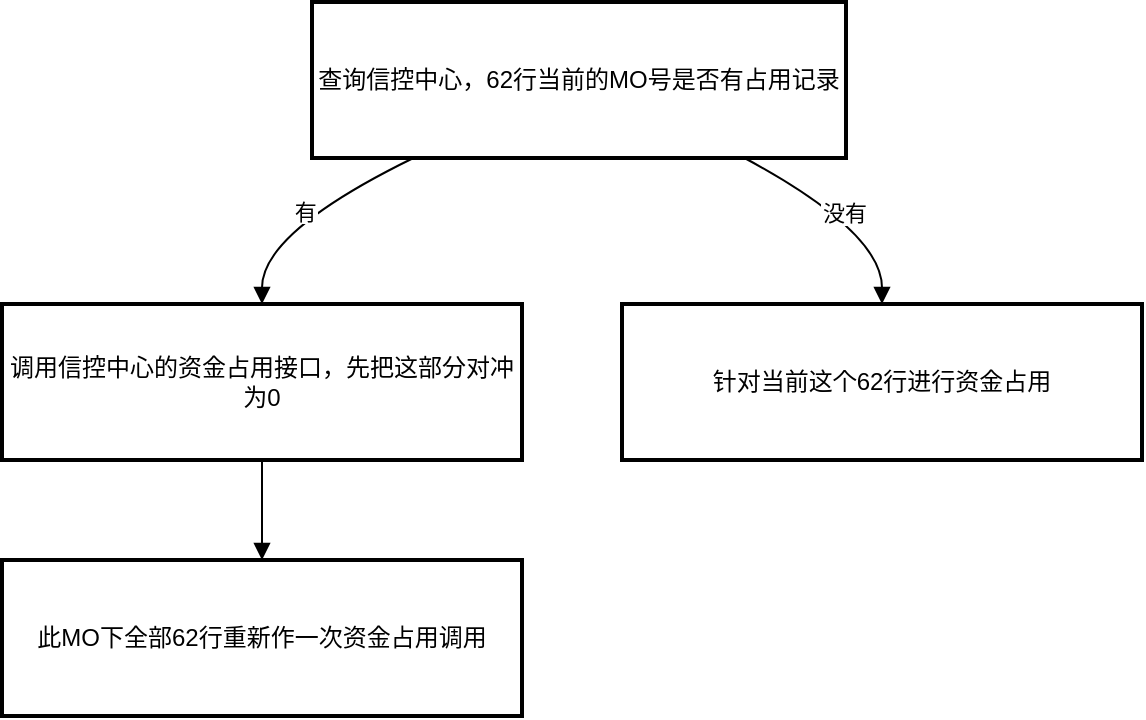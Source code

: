<mxfile version="28.1.1">
  <diagram id="nr3B3P05Gqcd-BoVn8Ju" name="第 1 页">
    <mxGraphModel dx="1188" dy="626" grid="1" gridSize="10" guides="1" tooltips="1" connect="1" arrows="1" fold="1" page="1" pageScale="1" pageWidth="827" pageHeight="1169" math="0" shadow="0">
      <root>
        <mxCell id="0" />
        <mxCell id="1" parent="0" />
        <mxCell id="2" value="查询信控中心，62行当前的MO号是否有占用记录" style="whiteSpace=wrap;strokeWidth=2;" parent="1" vertex="1">
          <mxGeometry x="163" y="8" width="267" height="78" as="geometry" />
        </mxCell>
        <mxCell id="3" value="调用信控中心的资金占用接口，先把这部分对冲为0" style="whiteSpace=wrap;strokeWidth=2;" parent="1" vertex="1">
          <mxGeometry x="8" y="159" width="260" height="78" as="geometry" />
        </mxCell>
        <mxCell id="4" value="针对当前这个62行进行资金占用" style="whiteSpace=wrap;strokeWidth=2;" parent="1" vertex="1">
          <mxGeometry x="318" y="159" width="260" height="78" as="geometry" />
        </mxCell>
        <mxCell id="5" value="此MO下全部62行重新作一次资金占用调用" style="whiteSpace=wrap;strokeWidth=2;" parent="1" vertex="1">
          <mxGeometry x="8" y="287" width="260" height="78" as="geometry" />
        </mxCell>
        <mxCell id="6" value="有" style="curved=1;startArrow=none;endArrow=block;exitX=0.19;exitY=1;entryX=0.5;entryY=0;" parent="1" source="2" target="3" edge="1">
          <mxGeometry relative="1" as="geometry">
            <Array as="points">
              <mxPoint x="138" y="123" />
            </Array>
          </mxGeometry>
        </mxCell>
        <mxCell id="7" value="没有" style="curved=1;startArrow=none;endArrow=block;exitX=0.81;exitY=1;entryX=0.5;entryY=0;" parent="1" source="2" target="4" edge="1">
          <mxGeometry relative="1" as="geometry">
            <Array as="points">
              <mxPoint x="448" y="123" />
            </Array>
          </mxGeometry>
        </mxCell>
        <mxCell id="8" value="" style="curved=1;startArrow=none;endArrow=block;exitX=0.5;exitY=1;entryX=0.5;entryY=0;" parent="1" source="3" target="5" edge="1">
          <mxGeometry relative="1" as="geometry">
            <Array as="points" />
          </mxGeometry>
        </mxCell>
      </root>
    </mxGraphModel>
  </diagram>
</mxfile>
